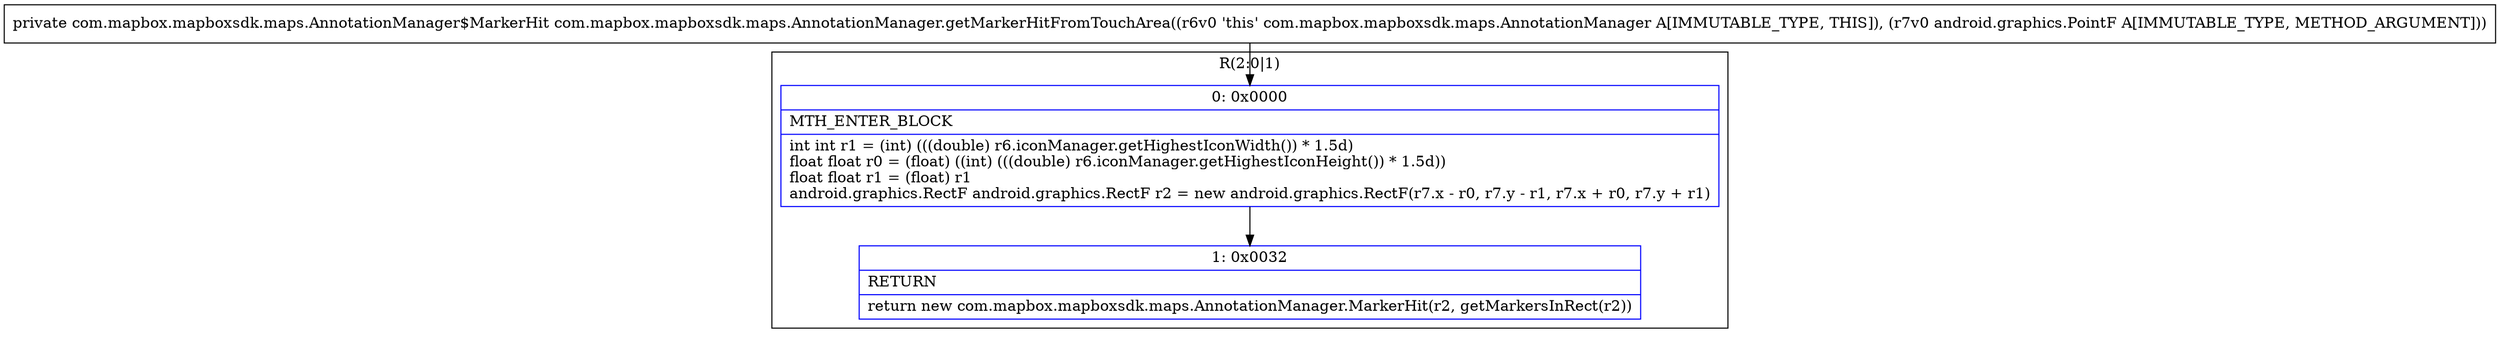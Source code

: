 digraph "CFG forcom.mapbox.mapboxsdk.maps.AnnotationManager.getMarkerHitFromTouchArea(Landroid\/graphics\/PointF;)Lcom\/mapbox\/mapboxsdk\/maps\/AnnotationManager$MarkerHit;" {
subgraph cluster_Region_1397613580 {
label = "R(2:0|1)";
node [shape=record,color=blue];
Node_0 [shape=record,label="{0\:\ 0x0000|MTH_ENTER_BLOCK\l|int int r1 = (int) (((double) r6.iconManager.getHighestIconWidth()) * 1.5d)\lfloat float r0 = (float) ((int) (((double) r6.iconManager.getHighestIconHeight()) * 1.5d))\lfloat float r1 = (float) r1\landroid.graphics.RectF android.graphics.RectF r2 = new android.graphics.RectF(r7.x \- r0, r7.y \- r1, r7.x + r0, r7.y + r1)\l}"];
Node_1 [shape=record,label="{1\:\ 0x0032|RETURN\l|return new com.mapbox.mapboxsdk.maps.AnnotationManager.MarkerHit(r2, getMarkersInRect(r2))\l}"];
}
MethodNode[shape=record,label="{private com.mapbox.mapboxsdk.maps.AnnotationManager$MarkerHit com.mapbox.mapboxsdk.maps.AnnotationManager.getMarkerHitFromTouchArea((r6v0 'this' com.mapbox.mapboxsdk.maps.AnnotationManager A[IMMUTABLE_TYPE, THIS]), (r7v0 android.graphics.PointF A[IMMUTABLE_TYPE, METHOD_ARGUMENT])) }"];
MethodNode -> Node_0;
Node_0 -> Node_1;
}

